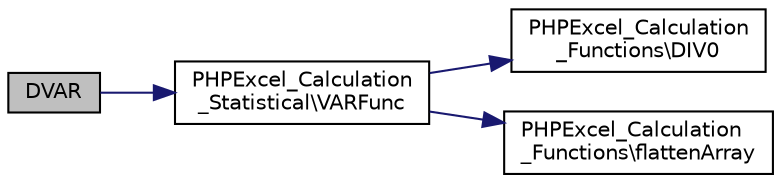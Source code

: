 digraph "DVAR"
{
  edge [fontname="Helvetica",fontsize="10",labelfontname="Helvetica",labelfontsize="10"];
  node [fontname="Helvetica",fontsize="10",shape=record];
  rankdir="LR";
  Node50 [label="DVAR",height=0.2,width=0.4,color="black", fillcolor="grey75", style="filled", fontcolor="black"];
  Node50 -> Node51 [color="midnightblue",fontsize="10",style="solid",fontname="Helvetica"];
  Node51 [label="PHPExcel_Calculation\l_Statistical\\VARFunc",height=0.2,width=0.4,color="black", fillcolor="white", style="filled",URL="$class_p_h_p_excel___calculation___statistical.html#a71a3c8b45515b4c977edc3087745332f"];
  Node51 -> Node52 [color="midnightblue",fontsize="10",style="solid",fontname="Helvetica"];
  Node52 [label="PHPExcel_Calculation\l_Functions\\DIV0",height=0.2,width=0.4,color="black", fillcolor="white", style="filled",URL="$class_p_h_p_excel___calculation___functions.html#afbbf614e7e549a2baf4a57ca1aa14b52"];
  Node51 -> Node53 [color="midnightblue",fontsize="10",style="solid",fontname="Helvetica"];
  Node53 [label="PHPExcel_Calculation\l_Functions\\flattenArray",height=0.2,width=0.4,color="black", fillcolor="white", style="filled",URL="$class_p_h_p_excel___calculation___functions.html#a727bb3f815b719448bf2e7fd464c4542"];
}
